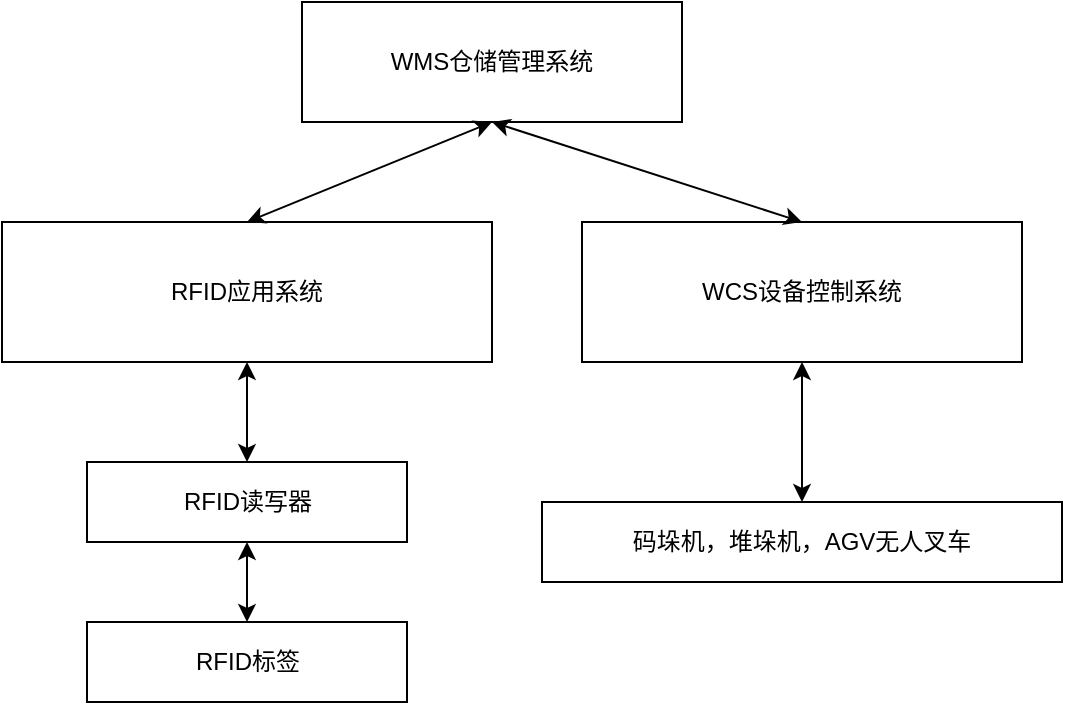 <mxfile version="21.3.0" type="github">
  <diagram name="第 1 页" id="fXNLK6KJ9ErBrJ0l4WmO">
    <mxGraphModel dx="1434" dy="754" grid="1" gridSize="10" guides="1" tooltips="1" connect="1" arrows="1" fold="1" page="1" pageScale="1" pageWidth="4681" pageHeight="3300" math="0" shadow="0">
      <root>
        <mxCell id="0" />
        <mxCell id="1" parent="0" />
        <mxCell id="Fhn149U_NyhpxFWYfa_w-1" value="WMS仓储管理系统" style="rounded=0;whiteSpace=wrap;html=1;" vertex="1" parent="1">
          <mxGeometry x="530" y="60" width="190" height="60" as="geometry" />
        </mxCell>
        <mxCell id="Fhn149U_NyhpxFWYfa_w-2" value="RFID应用系统" style="rounded=0;whiteSpace=wrap;html=1;" vertex="1" parent="1">
          <mxGeometry x="380" y="170" width="245" height="70" as="geometry" />
        </mxCell>
        <mxCell id="Fhn149U_NyhpxFWYfa_w-3" value="WCS设备控制系统" style="rounded=0;whiteSpace=wrap;html=1;" vertex="1" parent="1">
          <mxGeometry x="670" y="170" width="220" height="70" as="geometry" />
        </mxCell>
        <mxCell id="Fhn149U_NyhpxFWYfa_w-6" value="RFID读写器" style="rounded=0;whiteSpace=wrap;html=1;" vertex="1" parent="1">
          <mxGeometry x="422.5" y="290" width="160" height="40" as="geometry" />
        </mxCell>
        <mxCell id="Fhn149U_NyhpxFWYfa_w-7" value="RFID标签" style="rounded=0;whiteSpace=wrap;html=1;" vertex="1" parent="1">
          <mxGeometry x="422.5" y="370" width="160" height="40" as="geometry" />
        </mxCell>
        <mxCell id="Fhn149U_NyhpxFWYfa_w-9" value="码垛机，堆垛机，AGV无人叉车" style="rounded=0;whiteSpace=wrap;html=1;" vertex="1" parent="1">
          <mxGeometry x="650" y="310" width="260" height="40" as="geometry" />
        </mxCell>
        <mxCell id="Fhn149U_NyhpxFWYfa_w-10" value="" style="endArrow=classic;startArrow=classic;html=1;rounded=0;entryX=0.5;entryY=1;entryDx=0;entryDy=0;exitX=0.5;exitY=0;exitDx=0;exitDy=0;" edge="1" parent="1" source="Fhn149U_NyhpxFWYfa_w-2" target="Fhn149U_NyhpxFWYfa_w-1">
          <mxGeometry width="50" height="50" relative="1" as="geometry">
            <mxPoint x="700" y="410" as="sourcePoint" />
            <mxPoint x="750" y="360" as="targetPoint" />
          </mxGeometry>
        </mxCell>
        <mxCell id="Fhn149U_NyhpxFWYfa_w-12" value="" style="endArrow=classic;startArrow=classic;html=1;rounded=0;entryX=0.5;entryY=1;entryDx=0;entryDy=0;exitX=0.5;exitY=0;exitDx=0;exitDy=0;" edge="1" parent="1" source="Fhn149U_NyhpxFWYfa_w-3" target="Fhn149U_NyhpxFWYfa_w-1">
          <mxGeometry width="50" height="50" relative="1" as="geometry">
            <mxPoint x="700" y="410" as="sourcePoint" />
            <mxPoint x="750" y="360" as="targetPoint" />
          </mxGeometry>
        </mxCell>
        <mxCell id="Fhn149U_NyhpxFWYfa_w-13" value="" style="endArrow=classic;startArrow=classic;html=1;rounded=0;entryX=0.5;entryY=1;entryDx=0;entryDy=0;exitX=0.5;exitY=0;exitDx=0;exitDy=0;" edge="1" parent="1" source="Fhn149U_NyhpxFWYfa_w-6" target="Fhn149U_NyhpxFWYfa_w-2">
          <mxGeometry width="50" height="50" relative="1" as="geometry">
            <mxPoint x="700" y="410" as="sourcePoint" />
            <mxPoint x="750" y="360" as="targetPoint" />
          </mxGeometry>
        </mxCell>
        <mxCell id="Fhn149U_NyhpxFWYfa_w-16" value="" style="endArrow=classic;startArrow=classic;html=1;rounded=0;entryX=0.5;entryY=1;entryDx=0;entryDy=0;exitX=0.5;exitY=0;exitDx=0;exitDy=0;" edge="1" parent="1" source="Fhn149U_NyhpxFWYfa_w-7" target="Fhn149U_NyhpxFWYfa_w-6">
          <mxGeometry width="50" height="50" relative="1" as="geometry">
            <mxPoint x="700" y="410" as="sourcePoint" />
            <mxPoint x="750" y="360" as="targetPoint" />
          </mxGeometry>
        </mxCell>
        <mxCell id="Fhn149U_NyhpxFWYfa_w-17" value="" style="endArrow=classic;startArrow=classic;html=1;rounded=0;entryX=0.5;entryY=1;entryDx=0;entryDy=0;exitX=0.5;exitY=0;exitDx=0;exitDy=0;" edge="1" parent="1" source="Fhn149U_NyhpxFWYfa_w-9" target="Fhn149U_NyhpxFWYfa_w-3">
          <mxGeometry width="50" height="50" relative="1" as="geometry">
            <mxPoint x="700" y="410" as="sourcePoint" />
            <mxPoint x="750" y="360" as="targetPoint" />
          </mxGeometry>
        </mxCell>
      </root>
    </mxGraphModel>
  </diagram>
</mxfile>
